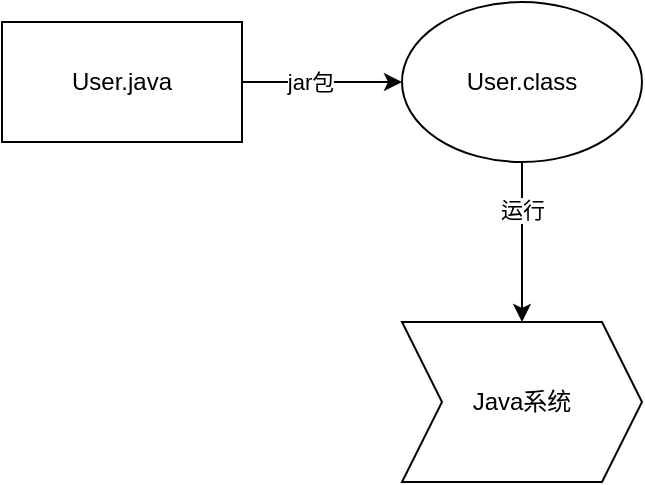 <mxfile version="14.4.2" type="github">
  <diagram id="WpXSpNXp-I4iZ-xelN5j" name="Page-1">
    <mxGraphModel dx="946" dy="564" grid="1" gridSize="10" guides="1" tooltips="1" connect="1" arrows="1" fold="1" page="1" pageScale="1" pageWidth="827" pageHeight="1169" math="0" shadow="0">
      <root>
        <mxCell id="0" />
        <mxCell id="1" parent="0" />
        <mxCell id="jB5KRmb-R-Ja9BLFkrBw-3" value="" style="edgeStyle=orthogonalEdgeStyle;rounded=0;orthogonalLoop=1;jettySize=auto;html=1;" edge="1" parent="1" source="jB5KRmb-R-Ja9BLFkrBw-1" target="jB5KRmb-R-Ja9BLFkrBw-2">
          <mxGeometry relative="1" as="geometry" />
        </mxCell>
        <mxCell id="jB5KRmb-R-Ja9BLFkrBw-4" value="jar包" style="edgeLabel;html=1;align=center;verticalAlign=middle;resizable=0;points=[];" vertex="1" connectable="0" parent="jB5KRmb-R-Ja9BLFkrBw-3">
          <mxGeometry x="-0.15" relative="1" as="geometry">
            <mxPoint as="offset" />
          </mxGeometry>
        </mxCell>
        <mxCell id="jB5KRmb-R-Ja9BLFkrBw-1" value="User.java" style="rounded=0;whiteSpace=wrap;html=1;" vertex="1" parent="1">
          <mxGeometry x="90" y="90" width="120" height="60" as="geometry" />
        </mxCell>
        <mxCell id="jB5KRmb-R-Ja9BLFkrBw-6" value="" style="edgeStyle=orthogonalEdgeStyle;rounded=0;orthogonalLoop=1;jettySize=auto;html=1;" edge="1" parent="1" source="jB5KRmb-R-Ja9BLFkrBw-2" target="jB5KRmb-R-Ja9BLFkrBw-5">
          <mxGeometry relative="1" as="geometry" />
        </mxCell>
        <mxCell id="jB5KRmb-R-Ja9BLFkrBw-7" value="运行" style="edgeLabel;html=1;align=center;verticalAlign=middle;resizable=0;points=[];" vertex="1" connectable="0" parent="jB5KRmb-R-Ja9BLFkrBw-6">
          <mxGeometry x="-0.4" relative="1" as="geometry">
            <mxPoint as="offset" />
          </mxGeometry>
        </mxCell>
        <mxCell id="jB5KRmb-R-Ja9BLFkrBw-2" value="User.class" style="ellipse;whiteSpace=wrap;html=1;rounded=0;" vertex="1" parent="1">
          <mxGeometry x="290" y="80" width="120" height="80" as="geometry" />
        </mxCell>
        <mxCell id="jB5KRmb-R-Ja9BLFkrBw-5" value="Java系统" style="shape=step;perimeter=stepPerimeter;whiteSpace=wrap;html=1;fixedSize=1;rounded=0;" vertex="1" parent="1">
          <mxGeometry x="290" y="240" width="120" height="80" as="geometry" />
        </mxCell>
      </root>
    </mxGraphModel>
  </diagram>
</mxfile>
